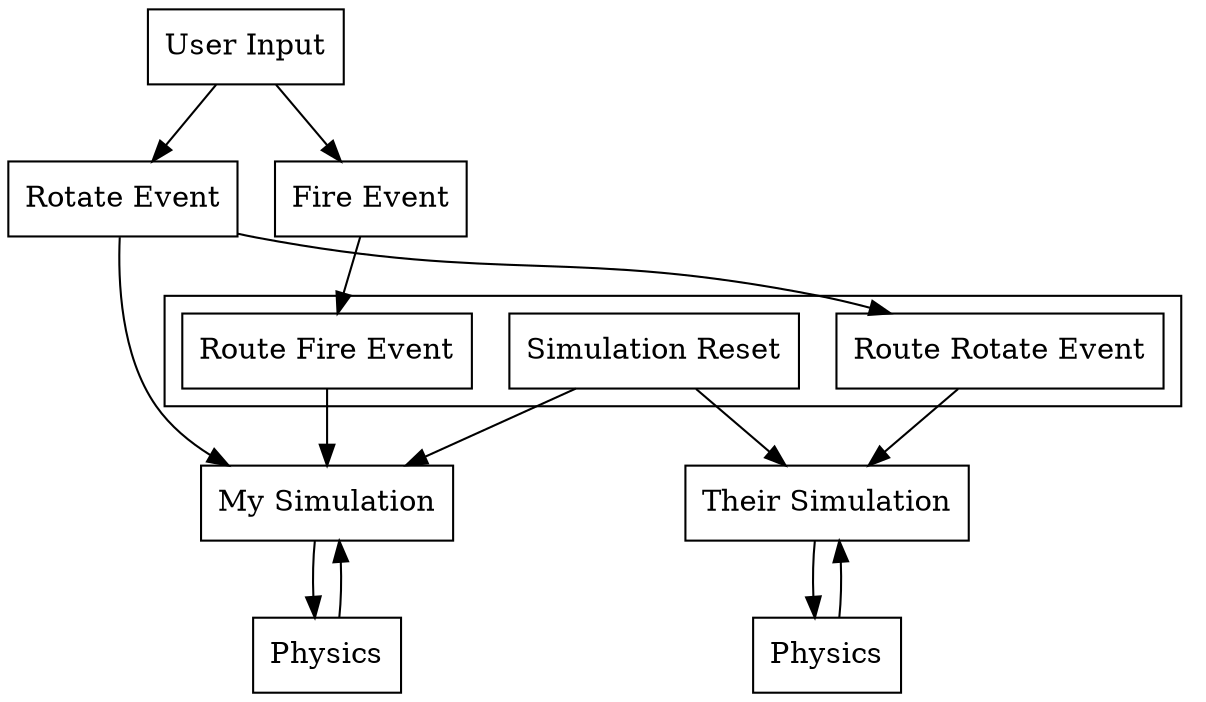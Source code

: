 digraph Q {
  node [shape=record];

  user_input   [label = "User Input"];
  fire_event   [label = "Fire Event"];
  rotate_event [label = "Rotate Event"];
  simulation_reset [label = "Simulation Reset"];
  route_fire   [label = "Route Fire Event"];
  route_rotate [label = "Route Rotate Event"];
  my_simulation   [label = "My Simulation"];
  their_simulation   [label = "Their Simulation"];

  my_physics [label = "Physics"];
  their_physics [label = "Physics"];

  my_physics -> my_simulation;
  my_simulation -> my_physics;
  their_physics -> their_simulation;
  their_simulation -> their_physics;

  user_input -> fire_event -> route_fire -> my_simulation;
  user_input -> rotate_event -> route_rotate;

  rotate_event -> my_simulation;
  simulation_reset -> my_simulation;
  simulation_reset -> their_simulation;

  route_rotate -> their_simulation;

  subgraph cluster_server {
    {rank=same simulation_reset route_fire route_rotate}
  }

}